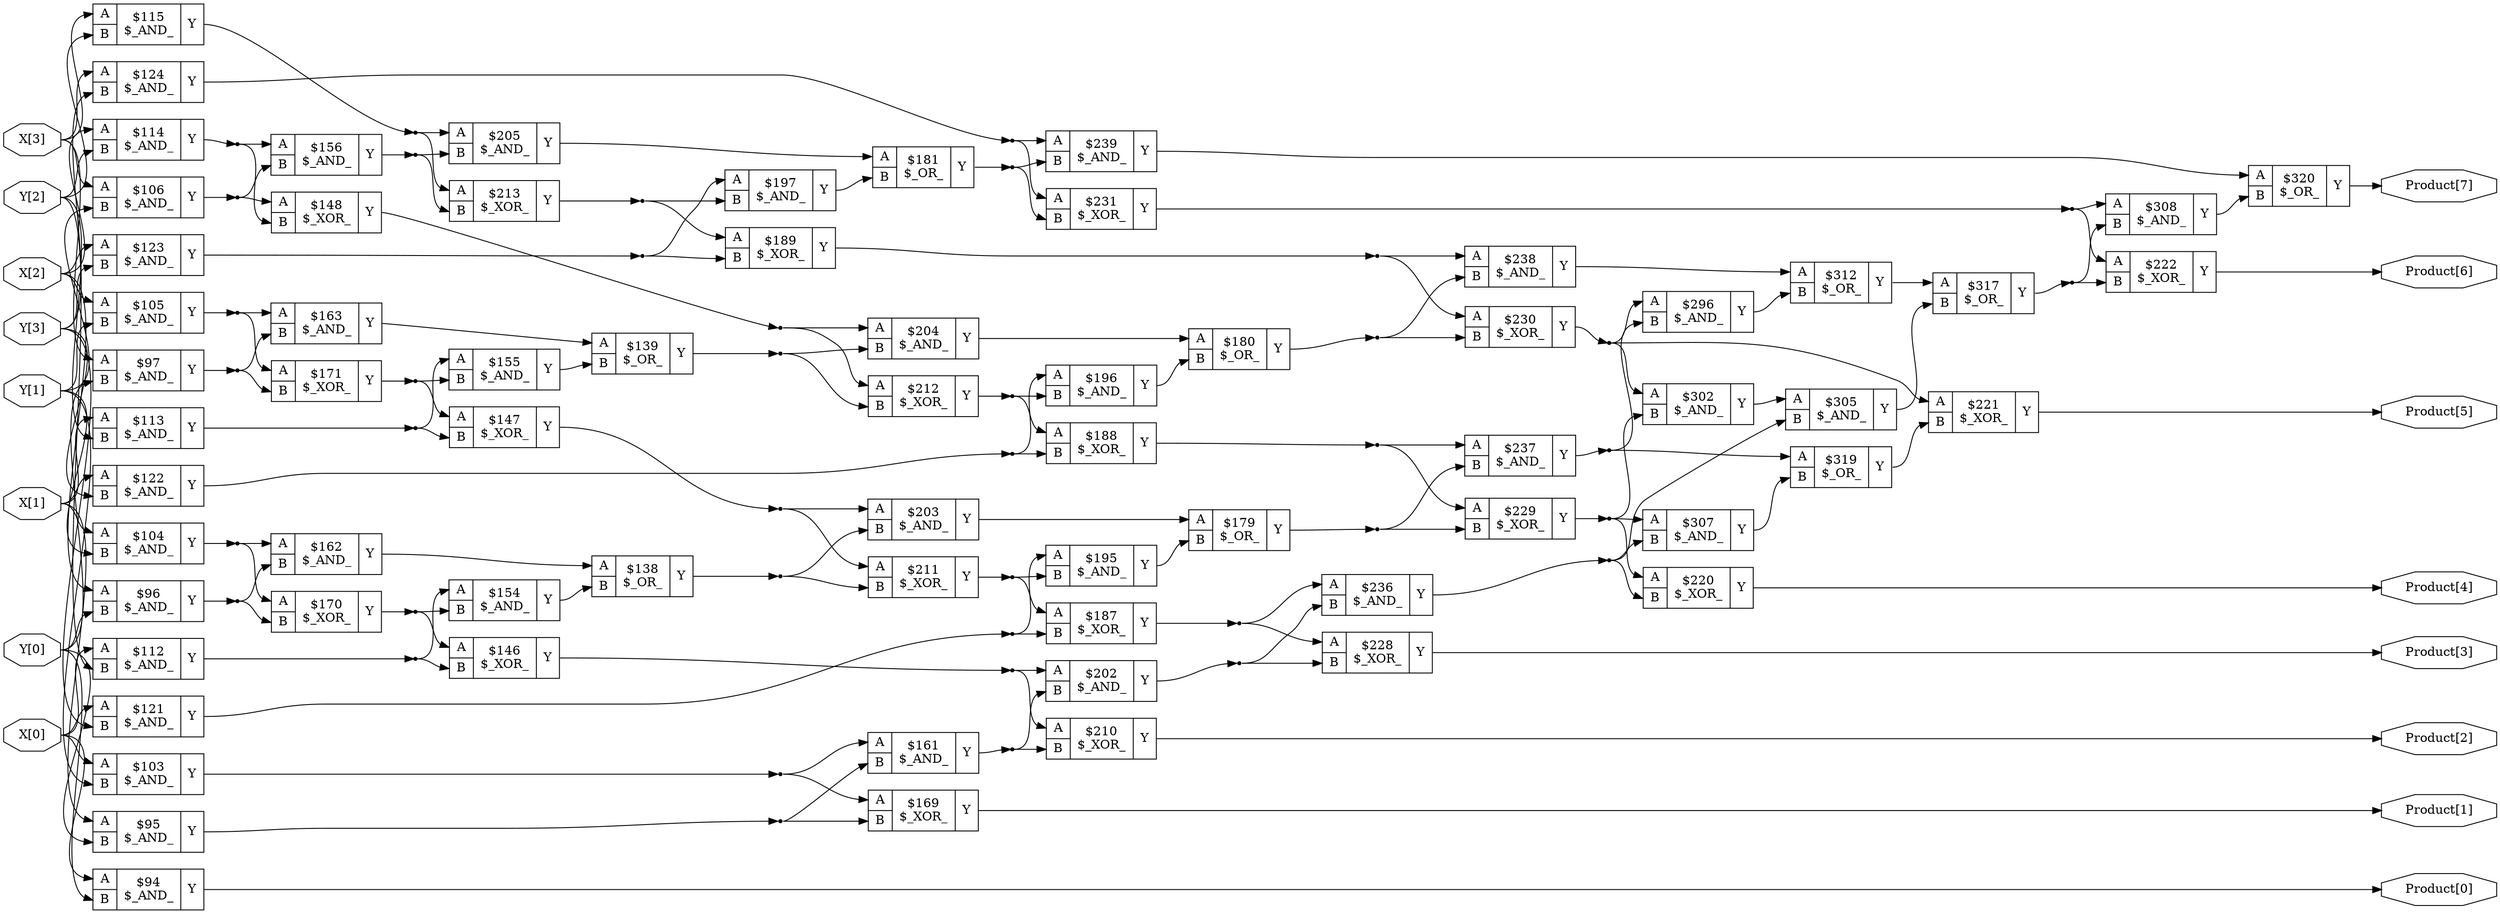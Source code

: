 digraph "mult_4" {
rankdir="LR";
remincross=true;
n60 [ shape=octagon, label="Product[0]", color="black", fontcolor="black" ];
n61 [ shape=octagon, label="Product[1]", color="black", fontcolor="black" ];
n62 [ shape=octagon, label="Product[2]", color="black", fontcolor="black" ];
n63 [ shape=octagon, label="Product[3]", color="black", fontcolor="black" ];
n64 [ shape=octagon, label="Product[4]", color="black", fontcolor="black" ];
n65 [ shape=octagon, label="Product[5]", color="black", fontcolor="black" ];
n66 [ shape=octagon, label="Product[6]", color="black", fontcolor="black" ];
n67 [ shape=octagon, label="Product[7]", color="black", fontcolor="black" ];
n68 [ shape=octagon, label="X[0]", color="black", fontcolor="black" ];
n69 [ shape=octagon, label="X[1]", color="black", fontcolor="black" ];
n70 [ shape=octagon, label="X[2]", color="black", fontcolor="black" ];
n71 [ shape=octagon, label="X[3]", color="black", fontcolor="black" ];
n72 [ shape=octagon, label="Y[0]", color="black", fontcolor="black" ];
n73 [ shape=octagon, label="Y[1]", color="black", fontcolor="black" ];
n74 [ shape=octagon, label="Y[2]", color="black", fontcolor="black" ];
n75 [ shape=octagon, label="Y[3]", color="black", fontcolor="black" ];
{ rank="source"; n68; n69; n70; n71; n72; n73; n74; n75;}
{ rank="sink"; n60; n61; n62; n63; n64; n65; n66; n67;}
c79 [ shape=record, label="{{<p76> A|<p77> B}|$103\n$_AND_|{<p78> Y}}" ];
c80 [ shape=record, label="{{<p76> A|<p77> B}|$104\n$_AND_|{<p78> Y}}" ];
c81 [ shape=record, label="{{<p76> A|<p77> B}|$105\n$_AND_|{<p78> Y}}" ];
c82 [ shape=record, label="{{<p76> A|<p77> B}|$106\n$_AND_|{<p78> Y}}" ];
c83 [ shape=record, label="{{<p76> A|<p77> B}|$112\n$_AND_|{<p78> Y}}" ];
c84 [ shape=record, label="{{<p76> A|<p77> B}|$113\n$_AND_|{<p78> Y}}" ];
c85 [ shape=record, label="{{<p76> A|<p77> B}|$114\n$_AND_|{<p78> Y}}" ];
c86 [ shape=record, label="{{<p76> A|<p77> B}|$115\n$_AND_|{<p78> Y}}" ];
c87 [ shape=record, label="{{<p76> A|<p77> B}|$121\n$_AND_|{<p78> Y}}" ];
c88 [ shape=record, label="{{<p76> A|<p77> B}|$122\n$_AND_|{<p78> Y}}" ];
c89 [ shape=record, label="{{<p76> A|<p77> B}|$123\n$_AND_|{<p78> Y}}" ];
c90 [ shape=record, label="{{<p76> A|<p77> B}|$124\n$_AND_|{<p78> Y}}" ];
c91 [ shape=record, label="{{<p76> A|<p77> B}|$138\n$_OR_|{<p78> Y}}" ];
c92 [ shape=record, label="{{<p76> A|<p77> B}|$139\n$_OR_|{<p78> Y}}" ];
c93 [ shape=record, label="{{<p76> A|<p77> B}|$146\n$_XOR_|{<p78> Y}}" ];
c94 [ shape=record, label="{{<p76> A|<p77> B}|$147\n$_XOR_|{<p78> Y}}" ];
c95 [ shape=record, label="{{<p76> A|<p77> B}|$148\n$_XOR_|{<p78> Y}}" ];
c96 [ shape=record, label="{{<p76> A|<p77> B}|$154\n$_AND_|{<p78> Y}}" ];
c97 [ shape=record, label="{{<p76> A|<p77> B}|$155\n$_AND_|{<p78> Y}}" ];
c98 [ shape=record, label="{{<p76> A|<p77> B}|$156\n$_AND_|{<p78> Y}}" ];
c99 [ shape=record, label="{{<p76> A|<p77> B}|$161\n$_AND_|{<p78> Y}}" ];
c100 [ shape=record, label="{{<p76> A|<p77> B}|$162\n$_AND_|{<p78> Y}}" ];
c101 [ shape=record, label="{{<p76> A|<p77> B}|$163\n$_AND_|{<p78> Y}}" ];
c102 [ shape=record, label="{{<p76> A|<p77> B}|$169\n$_XOR_|{<p78> Y}}" ];
c103 [ shape=record, label="{{<p76> A|<p77> B}|$170\n$_XOR_|{<p78> Y}}" ];
c104 [ shape=record, label="{{<p76> A|<p77> B}|$171\n$_XOR_|{<p78> Y}}" ];
c105 [ shape=record, label="{{<p76> A|<p77> B}|$179\n$_OR_|{<p78> Y}}" ];
c106 [ shape=record, label="{{<p76> A|<p77> B}|$180\n$_OR_|{<p78> Y}}" ];
c107 [ shape=record, label="{{<p76> A|<p77> B}|$181\n$_OR_|{<p78> Y}}" ];
c108 [ shape=record, label="{{<p76> A|<p77> B}|$187\n$_XOR_|{<p78> Y}}" ];
c109 [ shape=record, label="{{<p76> A|<p77> B}|$188\n$_XOR_|{<p78> Y}}" ];
c110 [ shape=record, label="{{<p76> A|<p77> B}|$189\n$_XOR_|{<p78> Y}}" ];
c111 [ shape=record, label="{{<p76> A|<p77> B}|$195\n$_AND_|{<p78> Y}}" ];
c112 [ shape=record, label="{{<p76> A|<p77> B}|$196\n$_AND_|{<p78> Y}}" ];
c113 [ shape=record, label="{{<p76> A|<p77> B}|$197\n$_AND_|{<p78> Y}}" ];
c114 [ shape=record, label="{{<p76> A|<p77> B}|$202\n$_AND_|{<p78> Y}}" ];
c115 [ shape=record, label="{{<p76> A|<p77> B}|$203\n$_AND_|{<p78> Y}}" ];
c116 [ shape=record, label="{{<p76> A|<p77> B}|$204\n$_AND_|{<p78> Y}}" ];
c117 [ shape=record, label="{{<p76> A|<p77> B}|$205\n$_AND_|{<p78> Y}}" ];
c118 [ shape=record, label="{{<p76> A|<p77> B}|$210\n$_XOR_|{<p78> Y}}" ];
c119 [ shape=record, label="{{<p76> A|<p77> B}|$211\n$_XOR_|{<p78> Y}}" ];
c120 [ shape=record, label="{{<p76> A|<p77> B}|$212\n$_XOR_|{<p78> Y}}" ];
c121 [ shape=record, label="{{<p76> A|<p77> B}|$213\n$_XOR_|{<p78> Y}}" ];
c122 [ shape=record, label="{{<p76> A|<p77> B}|$220\n$_XOR_|{<p78> Y}}" ];
c123 [ shape=record, label="{{<p76> A|<p77> B}|$221\n$_XOR_|{<p78> Y}}" ];
c124 [ shape=record, label="{{<p76> A|<p77> B}|$222\n$_XOR_|{<p78> Y}}" ];
c125 [ shape=record, label="{{<p76> A|<p77> B}|$228\n$_XOR_|{<p78> Y}}" ];
c126 [ shape=record, label="{{<p76> A|<p77> B}|$229\n$_XOR_|{<p78> Y}}" ];
c127 [ shape=record, label="{{<p76> A|<p77> B}|$230\n$_XOR_|{<p78> Y}}" ];
c128 [ shape=record, label="{{<p76> A|<p77> B}|$231\n$_XOR_|{<p78> Y}}" ];
c129 [ shape=record, label="{{<p76> A|<p77> B}|$236\n$_AND_|{<p78> Y}}" ];
c130 [ shape=record, label="{{<p76> A|<p77> B}|$237\n$_AND_|{<p78> Y}}" ];
c131 [ shape=record, label="{{<p76> A|<p77> B}|$238\n$_AND_|{<p78> Y}}" ];
c132 [ shape=record, label="{{<p76> A|<p77> B}|$239\n$_AND_|{<p78> Y}}" ];
c133 [ shape=record, label="{{<p76> A|<p77> B}|$296\n$_AND_|{<p78> Y}}" ];
c134 [ shape=record, label="{{<p76> A|<p77> B}|$302\n$_AND_|{<p78> Y}}" ];
c135 [ shape=record, label="{{<p76> A|<p77> B}|$305\n$_AND_|{<p78> Y}}" ];
c136 [ shape=record, label="{{<p76> A|<p77> B}|$307\n$_AND_|{<p78> Y}}" ];
c137 [ shape=record, label="{{<p76> A|<p77> B}|$308\n$_AND_|{<p78> Y}}" ];
c138 [ shape=record, label="{{<p76> A|<p77> B}|$312\n$_OR_|{<p78> Y}}" ];
c139 [ shape=record, label="{{<p76> A|<p77> B}|$317\n$_OR_|{<p78> Y}}" ];
c140 [ shape=record, label="{{<p76> A|<p77> B}|$319\n$_OR_|{<p78> Y}}" ];
c141 [ shape=record, label="{{<p76> A|<p77> B}|$320\n$_OR_|{<p78> Y}}" ];
c142 [ shape=record, label="{{<p76> A|<p77> B}|$94\n$_AND_|{<p78> Y}}" ];
c143 [ shape=record, label="{{<p76> A|<p77> B}|$95\n$_AND_|{<p78> Y}}" ];
c144 [ shape=record, label="{{<p76> A|<p77> B}|$96\n$_AND_|{<p78> Y}}" ];
c145 [ shape=record, label="{{<p76> A|<p77> B}|$97\n$_AND_|{<p78> Y}}" ];
n1 [ shape=point ];
c79:p78:e -> n1:w [color="black", label=""];
n1:e -> c102:p76:w [color="black", label=""];
n1:e -> c99:p76:w [color="black", label=""];
n10 [ shape=point ];
c85:p78:e -> n10:w [color="black", label=""];
n10:e -> c95:p77:w [color="black", label=""];
n10:e -> c98:p76:w [color="black", label=""];
n11 [ shape=point ];
c86:p78:e -> n11:w [color="black", label=""];
n11:e -> c117:p76:w [color="black", label=""];
n11:e -> c121:p76:w [color="black", label=""];
n12 [ shape=point ];
c99:p78:e -> n12:w [color="black", label=""];
n12:e -> c114:p77:w [color="black", label=""];
n12:e -> c118:p77:w [color="black", label=""];
n13 [ shape=point ];
c91:p78:e -> n13:w [color="black", label=""];
n13:e -> c115:p77:w [color="black", label=""];
n13:e -> c119:p77:w [color="black", label=""];
n14 [ shape=point ];
c92:p78:e -> n14:w [color="black", label=""];
n14:e -> c116:p77:w [color="black", label=""];
n14:e -> c120:p77:w [color="black", label=""];
n15 [ shape=point ];
c98:p78:e -> n15:w [color="black", label=""];
n15:e -> c117:p77:w [color="black", label=""];
n15:e -> c121:p77:w [color="black", label=""];
n16 [ shape=point ];
c93:p78:e -> n16:w [color="black", label=""];
n16:e -> c114:p76:w [color="black", label=""];
n16:e -> c118:p76:w [color="black", label=""];
n17 [ shape=point ];
c94:p78:e -> n17:w [color="black", label=""];
n17:e -> c115:p76:w [color="black", label=""];
n17:e -> c119:p76:w [color="black", label=""];
n18 [ shape=point ];
c95:p78:e -> n18:w [color="black", label=""];
n18:e -> c116:p76:w [color="black", label=""];
n18:e -> c120:p76:w [color="black", label=""];
n19 [ shape=point ];
c103:p78:e -> n19:w [color="black", label=""];
n19:e -> c93:p76:w [color="black", label=""];
n19:e -> c96:p77:w [color="black", label=""];
n2 [ shape=point ];
c80:p78:e -> n2:w [color="black", label=""];
n2:e -> c100:p76:w [color="black", label=""];
n2:e -> c103:p76:w [color="black", label=""];
n20 [ shape=point ];
c104:p78:e -> n20:w [color="black", label=""];
n20:e -> c94:p76:w [color="black", label=""];
n20:e -> c97:p77:w [color="black", label=""];
c100:p78:e -> c91:p76:w [color="black", label=""];
c101:p78:e -> c92:p76:w [color="black", label=""];
c96:p78:e -> c91:p77:w [color="black", label=""];
c97:p78:e -> c92:p77:w [color="black", label=""];
n25 [ shape=point ];
c87:p78:e -> n25:w [color="black", label=""];
n25:e -> c108:p77:w [color="black", label=""];
n25:e -> c111:p76:w [color="black", label=""];
n26 [ shape=point ];
c88:p78:e -> n26:w [color="black", label=""];
n26:e -> c109:p77:w [color="black", label=""];
n26:e -> c112:p76:w [color="black", label=""];
n27 [ shape=point ];
c89:p78:e -> n27:w [color="black", label=""];
n27:e -> c110:p77:w [color="black", label=""];
n27:e -> c113:p76:w [color="black", label=""];
n28 [ shape=point ];
c90:p78:e -> n28:w [color="black", label=""];
n28:e -> c128:p76:w [color="black", label=""];
n28:e -> c132:p76:w [color="black", label=""];
n29 [ shape=point ];
c114:p78:e -> n29:w [color="black", label=""];
n29:e -> c125:p77:w [color="black", label=""];
n29:e -> c129:p77:w [color="black", label=""];
n3 [ shape=point ];
c81:p78:e -> n3:w [color="black", label=""];
n3:e -> c101:p76:w [color="black", label=""];
n3:e -> c104:p76:w [color="black", label=""];
n30 [ shape=point ];
c105:p78:e -> n30:w [color="black", label=""];
n30:e -> c126:p77:w [color="black", label=""];
n30:e -> c130:p77:w [color="black", label=""];
n31 [ shape=point ];
c106:p78:e -> n31:w [color="black", label=""];
n31:e -> c127:p77:w [color="black", label=""];
n31:e -> c131:p77:w [color="black", label=""];
n32 [ shape=point ];
c107:p78:e -> n32:w [color="black", label=""];
n32:e -> c128:p77:w [color="black", label=""];
n32:e -> c132:p77:w [color="black", label=""];
n33 [ shape=point ];
c108:p78:e -> n33:w [color="black", label=""];
n33:e -> c125:p76:w [color="black", label=""];
n33:e -> c129:p76:w [color="black", label=""];
n34 [ shape=point ];
c109:p78:e -> n34:w [color="black", label=""];
n34:e -> c126:p76:w [color="black", label=""];
n34:e -> c130:p76:w [color="black", label=""];
n35 [ shape=point ];
c110:p78:e -> n35:w [color="black", label=""];
n35:e -> c127:p76:w [color="black", label=""];
n35:e -> c131:p76:w [color="black", label=""];
n36 [ shape=point ];
c119:p78:e -> n36:w [color="black", label=""];
n36:e -> c108:p76:w [color="black", label=""];
n36:e -> c111:p77:w [color="black", label=""];
n37 [ shape=point ];
c120:p78:e -> n37:w [color="black", label=""];
n37:e -> c109:p76:w [color="black", label=""];
n37:e -> c112:p77:w [color="black", label=""];
n38 [ shape=point ];
c121:p78:e -> n38:w [color="black", label=""];
n38:e -> c110:p76:w [color="black", label=""];
n38:e -> c113:p77:w [color="black", label=""];
c115:p78:e -> c105:p76:w [color="black", label=""];
n4 [ shape=point ];
c82:p78:e -> n4:w [color="black", label=""];
n4:e -> c95:p76:w [color="black", label=""];
n4:e -> c98:p77:w [color="black", label=""];
c116:p78:e -> c106:p76:w [color="black", label=""];
c117:p78:e -> c107:p76:w [color="black", label=""];
c111:p78:e -> c105:p77:w [color="black", label=""];
c112:p78:e -> c106:p77:w [color="black", label=""];
c113:p78:e -> c107:p77:w [color="black", label=""];
n45 [ shape=point ];
c129:p78:e -> n45:w [color="black", label=""];
n45:e -> c122:p77:w [color="black", label=""];
n45:e -> c135:p77:w [color="black", label=""];
n45:e -> c136:p77:w [color="black", label=""];
c140:p78:e -> c123:p77:w [color="black", label=""];
n47 [ shape=point ];
c139:p78:e -> n47:w [color="black", label=""];
n47:e -> c124:p77:w [color="black", label=""];
n47:e -> c137:p77:w [color="black", label=""];
n48 [ shape=point ];
c126:p78:e -> n48:w [color="black", label=""];
n48:e -> c122:p76:w [color="black", label=""];
n48:e -> c134:p77:w [color="black", label=""];
n48:e -> c136:p76:w [color="black", label=""];
n49 [ shape=point ];
c127:p78:e -> n49:w [color="black", label=""];
n49:e -> c123:p76:w [color="black", label=""];
n49:e -> c133:p76:w [color="black", label=""];
n49:e -> c134:p76:w [color="black", label=""];
n5 [ shape=point ];
c143:p78:e -> n5:w [color="black", label=""];
n5:e -> c102:p77:w [color="black", label=""];
n5:e -> c99:p77:w [color="black", label=""];
n50 [ shape=point ];
c128:p78:e -> n50:w [color="black", label=""];
n50:e -> c124:p76:w [color="black", label=""];
n50:e -> c137:p76:w [color="black", label=""];
n51 [ shape=point ];
c130:p78:e -> n51:w [color="black", label=""];
n51:e -> c133:p77:w [color="black", label=""];
n51:e -> c140:p76:w [color="black", label=""];
c131:p78:e -> c138:p76:w [color="black", label=""];
c132:p78:e -> c141:p76:w [color="black", label=""];
c133:p78:e -> c138:p77:w [color="black", label=""];
c134:p78:e -> c135:p76:w [color="black", label=""];
c135:p78:e -> c139:p77:w [color="black", label=""];
c136:p78:e -> c140:p77:w [color="black", label=""];
c137:p78:e -> c141:p77:w [color="black", label=""];
c138:p78:e -> c139:p76:w [color="black", label=""];
n6 [ shape=point ];
c144:p78:e -> n6:w [color="black", label=""];
n6:e -> c100:p77:w [color="black", label=""];
n6:e -> c103:p77:w [color="black", label=""];
c142:p78:e -> n60:w [color="black", label=""];
c102:p78:e -> n61:w [color="black", label=""];
c118:p78:e -> n62:w [color="black", label=""];
c125:p78:e -> n63:w [color="black", label=""];
c122:p78:e -> n64:w [color="black", label=""];
c123:p78:e -> n65:w [color="black", label=""];
c124:p78:e -> n66:w [color="black", label=""];
c141:p78:e -> n67:w [color="black", label=""];
n68:e -> c142:p76:w [color="black", label=""];
n68:e -> c79:p76:w [color="black", label=""];
n68:e -> c83:p76:w [color="black", label=""];
n68:e -> c87:p76:w [color="black", label=""];
n69:e -> c143:p76:w [color="black", label=""];
n69:e -> c80:p76:w [color="black", label=""];
n69:e -> c84:p76:w [color="black", label=""];
n69:e -> c88:p76:w [color="black", label=""];
n7 [ shape=point ];
c145:p78:e -> n7:w [color="black", label=""];
n7:e -> c101:p77:w [color="black", label=""];
n7:e -> c104:p77:w [color="black", label=""];
n70:e -> c144:p76:w [color="black", label=""];
n70:e -> c81:p76:w [color="black", label=""];
n70:e -> c85:p76:w [color="black", label=""];
n70:e -> c89:p76:w [color="black", label=""];
n71:e -> c145:p76:w [color="black", label=""];
n71:e -> c82:p76:w [color="black", label=""];
n71:e -> c86:p76:w [color="black", label=""];
n71:e -> c90:p76:w [color="black", label=""];
n72:e -> c142:p77:w [color="black", label=""];
n72:e -> c143:p77:w [color="black", label=""];
n72:e -> c144:p77:w [color="black", label=""];
n72:e -> c145:p77:w [color="black", label=""];
n73:e -> c79:p77:w [color="black", label=""];
n73:e -> c80:p77:w [color="black", label=""];
n73:e -> c81:p77:w [color="black", label=""];
n73:e -> c82:p77:w [color="black", label=""];
n74:e -> c83:p77:w [color="black", label=""];
n74:e -> c84:p77:w [color="black", label=""];
n74:e -> c85:p77:w [color="black", label=""];
n74:e -> c86:p77:w [color="black", label=""];
n75:e -> c87:p77:w [color="black", label=""];
n75:e -> c88:p77:w [color="black", label=""];
n75:e -> c89:p77:w [color="black", label=""];
n75:e -> c90:p77:w [color="black", label=""];
n8 [ shape=point ];
c83:p78:e -> n8:w [color="black", label=""];
n8:e -> c93:p77:w [color="black", label=""];
n8:e -> c96:p76:w [color="black", label=""];
n9 [ shape=point ];
c84:p78:e -> n9:w [color="black", label=""];
n9:e -> c94:p77:w [color="black", label=""];
n9:e -> c97:p76:w [color="black", label=""];
}
